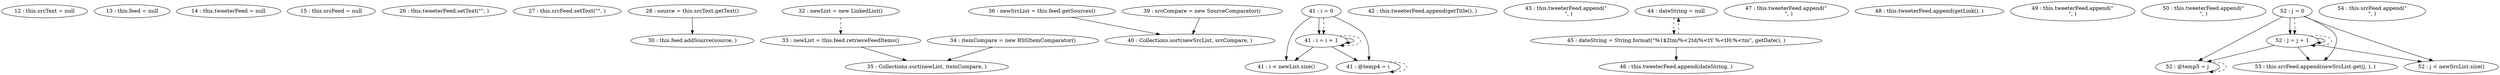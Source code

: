 digraph G {
"12 : this.srcText = null"
"13 : this.feed = null"
"14 : this.tweeterFeed = null"
"15 : this.srcFeed = null"
"26 : this.tweeterFeed.setText(\"\", )"
"27 : this.srcFeed.setText(\"\", )"
"28 : source = this.srcText.getText()"
"28 : source = this.srcText.getText()" -> "30 : this.feed.addSource(source, )"
"30 : this.feed.addSource(source, )"
"32 : newList = new LinkedList()"
"32 : newList = new LinkedList()" -> "33 : newList = this.feed.retrieveFeedItems()" [style=dashed]
"33 : newList = this.feed.retrieveFeedItems()"
"33 : newList = this.feed.retrieveFeedItems()" -> "35 : Collections.sort(newList, itemCompare, )"
"34 : itemCompare = new RSSItemComparator()"
"34 : itemCompare = new RSSItemComparator()" -> "35 : Collections.sort(newList, itemCompare, )"
"35 : Collections.sort(newList, itemCompare, )"
"36 : newSrcList = this.feed.getSources()"
"36 : newSrcList = this.feed.getSources()" -> "40 : Collections.sort(newSrcList, srcCompare, )"
"39 : srcCompare = new SourceComparator()"
"39 : srcCompare = new SourceComparator()" -> "40 : Collections.sort(newSrcList, srcCompare, )"
"40 : Collections.sort(newSrcList, srcCompare, )"
"41 : i = 0"
"41 : i = 0" -> "41 : i = i + 1"
"41 : i = 0" -> "41 : i < newList.size()"
"41 : i = 0" -> "41 : @temp4 = i"
"41 : i = 0" -> "41 : i = i + 1" [style=dashed]
"41 : i < newList.size()"
"42 : this.tweeterFeed.append(getTitle(), )"
"43 : this.tweeterFeed.append(\"\n   \", )"
"44 : dateString = null"
"44 : dateString = null" -> "45 : dateString = String.format(\"%1$2tm/%<2td/%<tY %<tH:%<tm\", getDate(), )" [style=dashed]
"45 : dateString = String.format(\"%1$2tm/%<2td/%<tY %<tH:%<tm\", getDate(), )"
"45 : dateString = String.format(\"%1$2tm/%<2td/%<tY %<tH:%<tm\", getDate(), )" -> "46 : this.tweeterFeed.append(dateString, )"
"45 : dateString = String.format(\"%1$2tm/%<2td/%<tY %<tH:%<tm\", getDate(), )" -> "44 : dateString = null" [style=dashed]
"46 : this.tweeterFeed.append(dateString, )"
"47 : this.tweeterFeed.append(\"\n   \", )"
"48 : this.tweeterFeed.append(getLink(), )"
"49 : this.tweeterFeed.append(\"\n\", )"
"50 : this.tweeterFeed.append(\"\n\", )"
"41 : @temp4 = i"
"41 : @temp4 = i" -> "41 : @temp4 = i" [style=dashed]
"41 : i = i + 1"
"41 : i = i + 1" -> "41 : i = i + 1"
"41 : i = i + 1" -> "41 : i < newList.size()"
"41 : i = i + 1" -> "41 : @temp4 = i"
"41 : i = i + 1" -> "41 : i = i + 1" [style=dashed]
"52 : j = 0"
"52 : j = 0" -> "52 : @temp5 = j"
"52 : j = 0" -> "53 : this.srcFeed.append(newSrcList.get(j, ), )"
"52 : j = 0" -> "52 : j < newSrcList.size()"
"52 : j = 0" -> "52 : j = j + 1"
"52 : j = 0" -> "52 : j = j + 1" [style=dashed]
"52 : j < newSrcList.size()"
"53 : this.srcFeed.append(newSrcList.get(j, ), )"
"54 : this.srcFeed.append(\"\n\", )"
"52 : @temp5 = j"
"52 : @temp5 = j" -> "52 : @temp5 = j" [style=dashed]
"52 : j = j + 1"
"52 : j = j + 1" -> "52 : @temp5 = j"
"52 : j = j + 1" -> "53 : this.srcFeed.append(newSrcList.get(j, ), )"
"52 : j = j + 1" -> "52 : j < newSrcList.size()"
"52 : j = j + 1" -> "52 : j = j + 1"
"52 : j = j + 1" -> "52 : j = j + 1" [style=dashed]
}